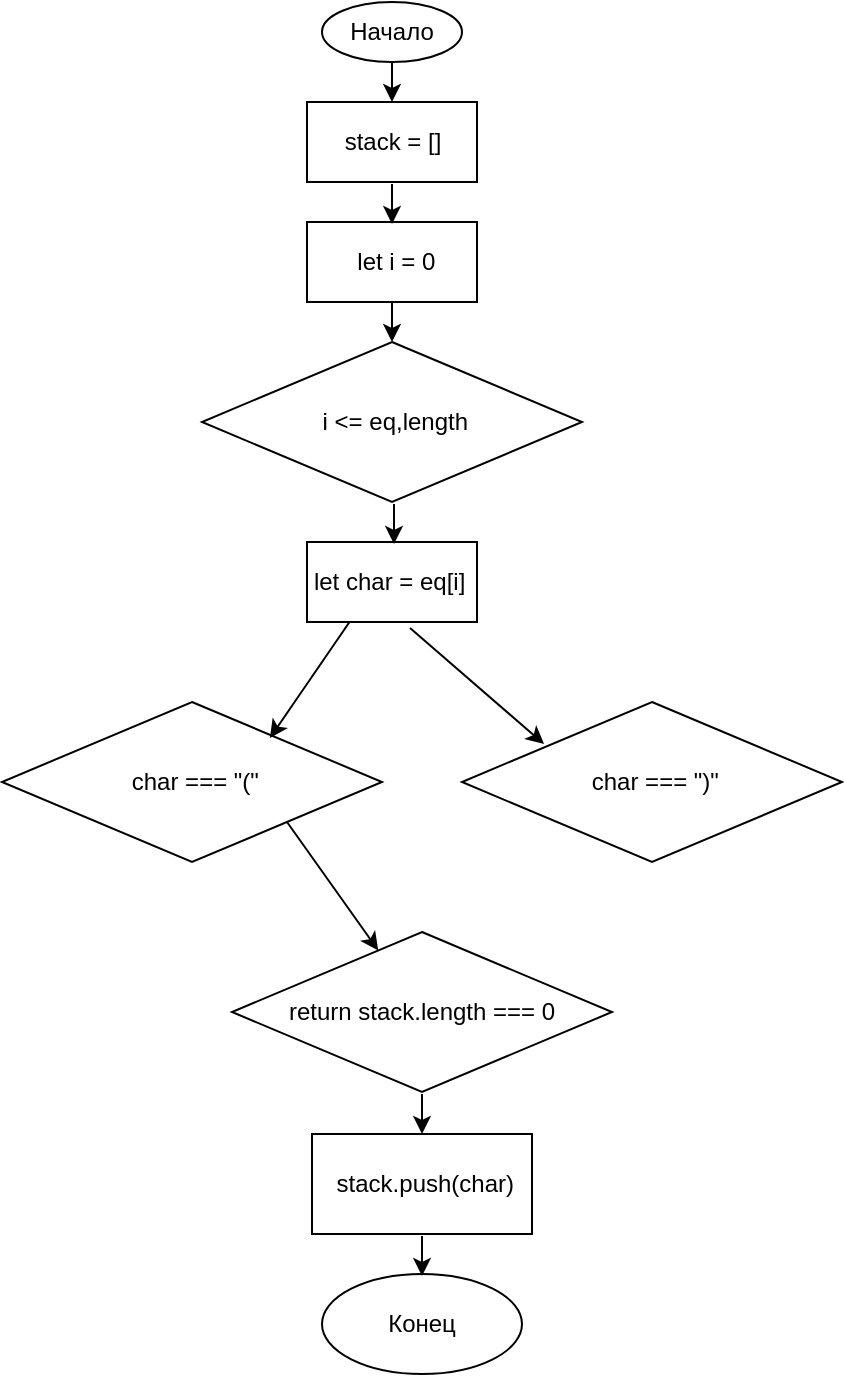 <mxfile>
    <diagram id="vmxXRqhuM3iA1Ow7GAX8" name="Страница 1">
        <mxGraphModel dx="650" dy="315" grid="1" gridSize="10" guides="1" tooltips="1" connect="1" arrows="1" fold="1" page="1" pageScale="1" pageWidth="827" pageHeight="1169" math="0" shadow="0">
            <root>
                <mxCell id="0"/>
                <mxCell id="1" parent="0"/>
                <mxCell id="2" value="Начало" style="ellipse;whiteSpace=wrap;html=1;" vertex="1" parent="1">
                    <mxGeometry x="280" y="10" width="70" height="30" as="geometry"/>
                </mxCell>
                <mxCell id="3" value="stack = []" style="rounded=0;whiteSpace=wrap;html=1;" vertex="1" parent="1">
                    <mxGeometry x="272.5" y="60" width="85" height="40" as="geometry"/>
                </mxCell>
                <mxCell id="4" value="&amp;nbsp;let i = 0" style="rounded=0;whiteSpace=wrap;html=1;" vertex="1" parent="1">
                    <mxGeometry x="272.5" y="120" width="85" height="40" as="geometry"/>
                </mxCell>
                <mxCell id="5" value="&amp;nbsp;i &amp;lt;= eq,length" style="rhombus;whiteSpace=wrap;html=1;" vertex="1" parent="1">
                    <mxGeometry x="220" y="180" width="190" height="80" as="geometry"/>
                </mxCell>
                <mxCell id="6" value="let char = eq[i]&amp;nbsp;" style="rounded=0;whiteSpace=wrap;html=1;" vertex="1" parent="1">
                    <mxGeometry x="272.5" y="280" width="85" height="40" as="geometry"/>
                </mxCell>
                <mxCell id="7" value="&amp;nbsp;char === &quot;(&quot;" style="rhombus;whiteSpace=wrap;html=1;" vertex="1" parent="1">
                    <mxGeometry x="120" y="360" width="190" height="80" as="geometry"/>
                </mxCell>
                <mxCell id="8" value="&amp;nbsp;char === &quot;)&quot;" style="rhombus;whiteSpace=wrap;html=1;" vertex="1" parent="1">
                    <mxGeometry x="350" y="360" width="190" height="80" as="geometry"/>
                </mxCell>
                <mxCell id="9" value="&amp;nbsp;stack.push(char)" style="rounded=0;whiteSpace=wrap;html=1;" vertex="1" parent="1">
                    <mxGeometry x="275" y="576" width="110" height="50" as="geometry"/>
                </mxCell>
                <mxCell id="10" value="return stack.length === 0" style="rhombus;whiteSpace=wrap;html=1;" vertex="1" parent="1">
                    <mxGeometry x="235" y="475" width="190" height="80" as="geometry"/>
                </mxCell>
                <mxCell id="11" value="Конец" style="ellipse;whiteSpace=wrap;html=1;" vertex="1" parent="1">
                    <mxGeometry x="280" y="646" width="100" height="50" as="geometry"/>
                </mxCell>
                <mxCell id="12" value="" style="endArrow=classic;html=1;exitX=0.5;exitY=1;exitDx=0;exitDy=0;" edge="1" parent="1" source="2">
                    <mxGeometry width="50" height="50" relative="1" as="geometry">
                        <mxPoint x="310" y="390" as="sourcePoint"/>
                        <mxPoint x="315" y="60" as="targetPoint"/>
                    </mxGeometry>
                </mxCell>
                <mxCell id="14" value="" style="endArrow=classic;html=1;exitX=0.5;exitY=1;exitDx=0;exitDy=0;" edge="1" parent="1">
                    <mxGeometry width="50" height="50" relative="1" as="geometry">
                        <mxPoint x="315" y="101" as="sourcePoint"/>
                        <mxPoint x="315" y="121" as="targetPoint"/>
                    </mxGeometry>
                </mxCell>
                <mxCell id="15" value="" style="endArrow=classic;html=1;exitX=0.5;exitY=1;exitDx=0;exitDy=0;" edge="1" parent="1">
                    <mxGeometry width="50" height="50" relative="1" as="geometry">
                        <mxPoint x="315" y="160" as="sourcePoint"/>
                        <mxPoint x="315" y="180" as="targetPoint"/>
                    </mxGeometry>
                </mxCell>
                <mxCell id="16" value="" style="endArrow=classic;html=1;exitX=0.5;exitY=1;exitDx=0;exitDy=0;" edge="1" parent="1">
                    <mxGeometry width="50" height="50" relative="1" as="geometry">
                        <mxPoint x="316" y="261" as="sourcePoint"/>
                        <mxPoint x="316" y="281" as="targetPoint"/>
                    </mxGeometry>
                </mxCell>
                <mxCell id="20" value="" style="endArrow=classic;html=1;exitX=0.25;exitY=1;exitDx=0;exitDy=0;entryX=0.705;entryY=0.225;entryDx=0;entryDy=0;entryPerimeter=0;" edge="1" parent="1" source="6" target="7">
                    <mxGeometry width="50" height="50" relative="1" as="geometry">
                        <mxPoint x="310" y="490" as="sourcePoint"/>
                        <mxPoint x="360" y="440" as="targetPoint"/>
                    </mxGeometry>
                </mxCell>
                <mxCell id="21" value="" style="endArrow=classic;html=1;exitX=0.606;exitY=1.075;exitDx=0;exitDy=0;exitPerimeter=0;entryX=0.216;entryY=0.263;entryDx=0;entryDy=0;entryPerimeter=0;" edge="1" parent="1" source="6" target="8">
                    <mxGeometry width="50" height="50" relative="1" as="geometry">
                        <mxPoint x="310" y="490" as="sourcePoint"/>
                        <mxPoint x="360" y="440" as="targetPoint"/>
                    </mxGeometry>
                </mxCell>
                <mxCell id="22" value="" style="endArrow=classic;html=1;exitX=1;exitY=1;exitDx=0;exitDy=0;" edge="1" parent="1" source="7" target="10">
                    <mxGeometry width="50" height="50" relative="1" as="geometry">
                        <mxPoint x="310" y="490" as="sourcePoint"/>
                        <mxPoint x="360" y="440" as="targetPoint"/>
                    </mxGeometry>
                </mxCell>
                <mxCell id="23" value="" style="endArrow=classic;html=1;exitX=0.5;exitY=1;exitDx=0;exitDy=0;" edge="1" parent="1">
                    <mxGeometry width="50" height="50" relative="1" as="geometry">
                        <mxPoint x="330" y="556" as="sourcePoint"/>
                        <mxPoint x="330" y="576" as="targetPoint"/>
                    </mxGeometry>
                </mxCell>
                <mxCell id="25" value="" style="endArrow=classic;html=1;exitX=0.5;exitY=1;exitDx=0;exitDy=0;" edge="1" parent="1">
                    <mxGeometry width="50" height="50" relative="1" as="geometry">
                        <mxPoint x="330" y="627" as="sourcePoint"/>
                        <mxPoint x="330" y="647" as="targetPoint"/>
                    </mxGeometry>
                </mxCell>
            </root>
        </mxGraphModel>
    </diagram>
</mxfile>